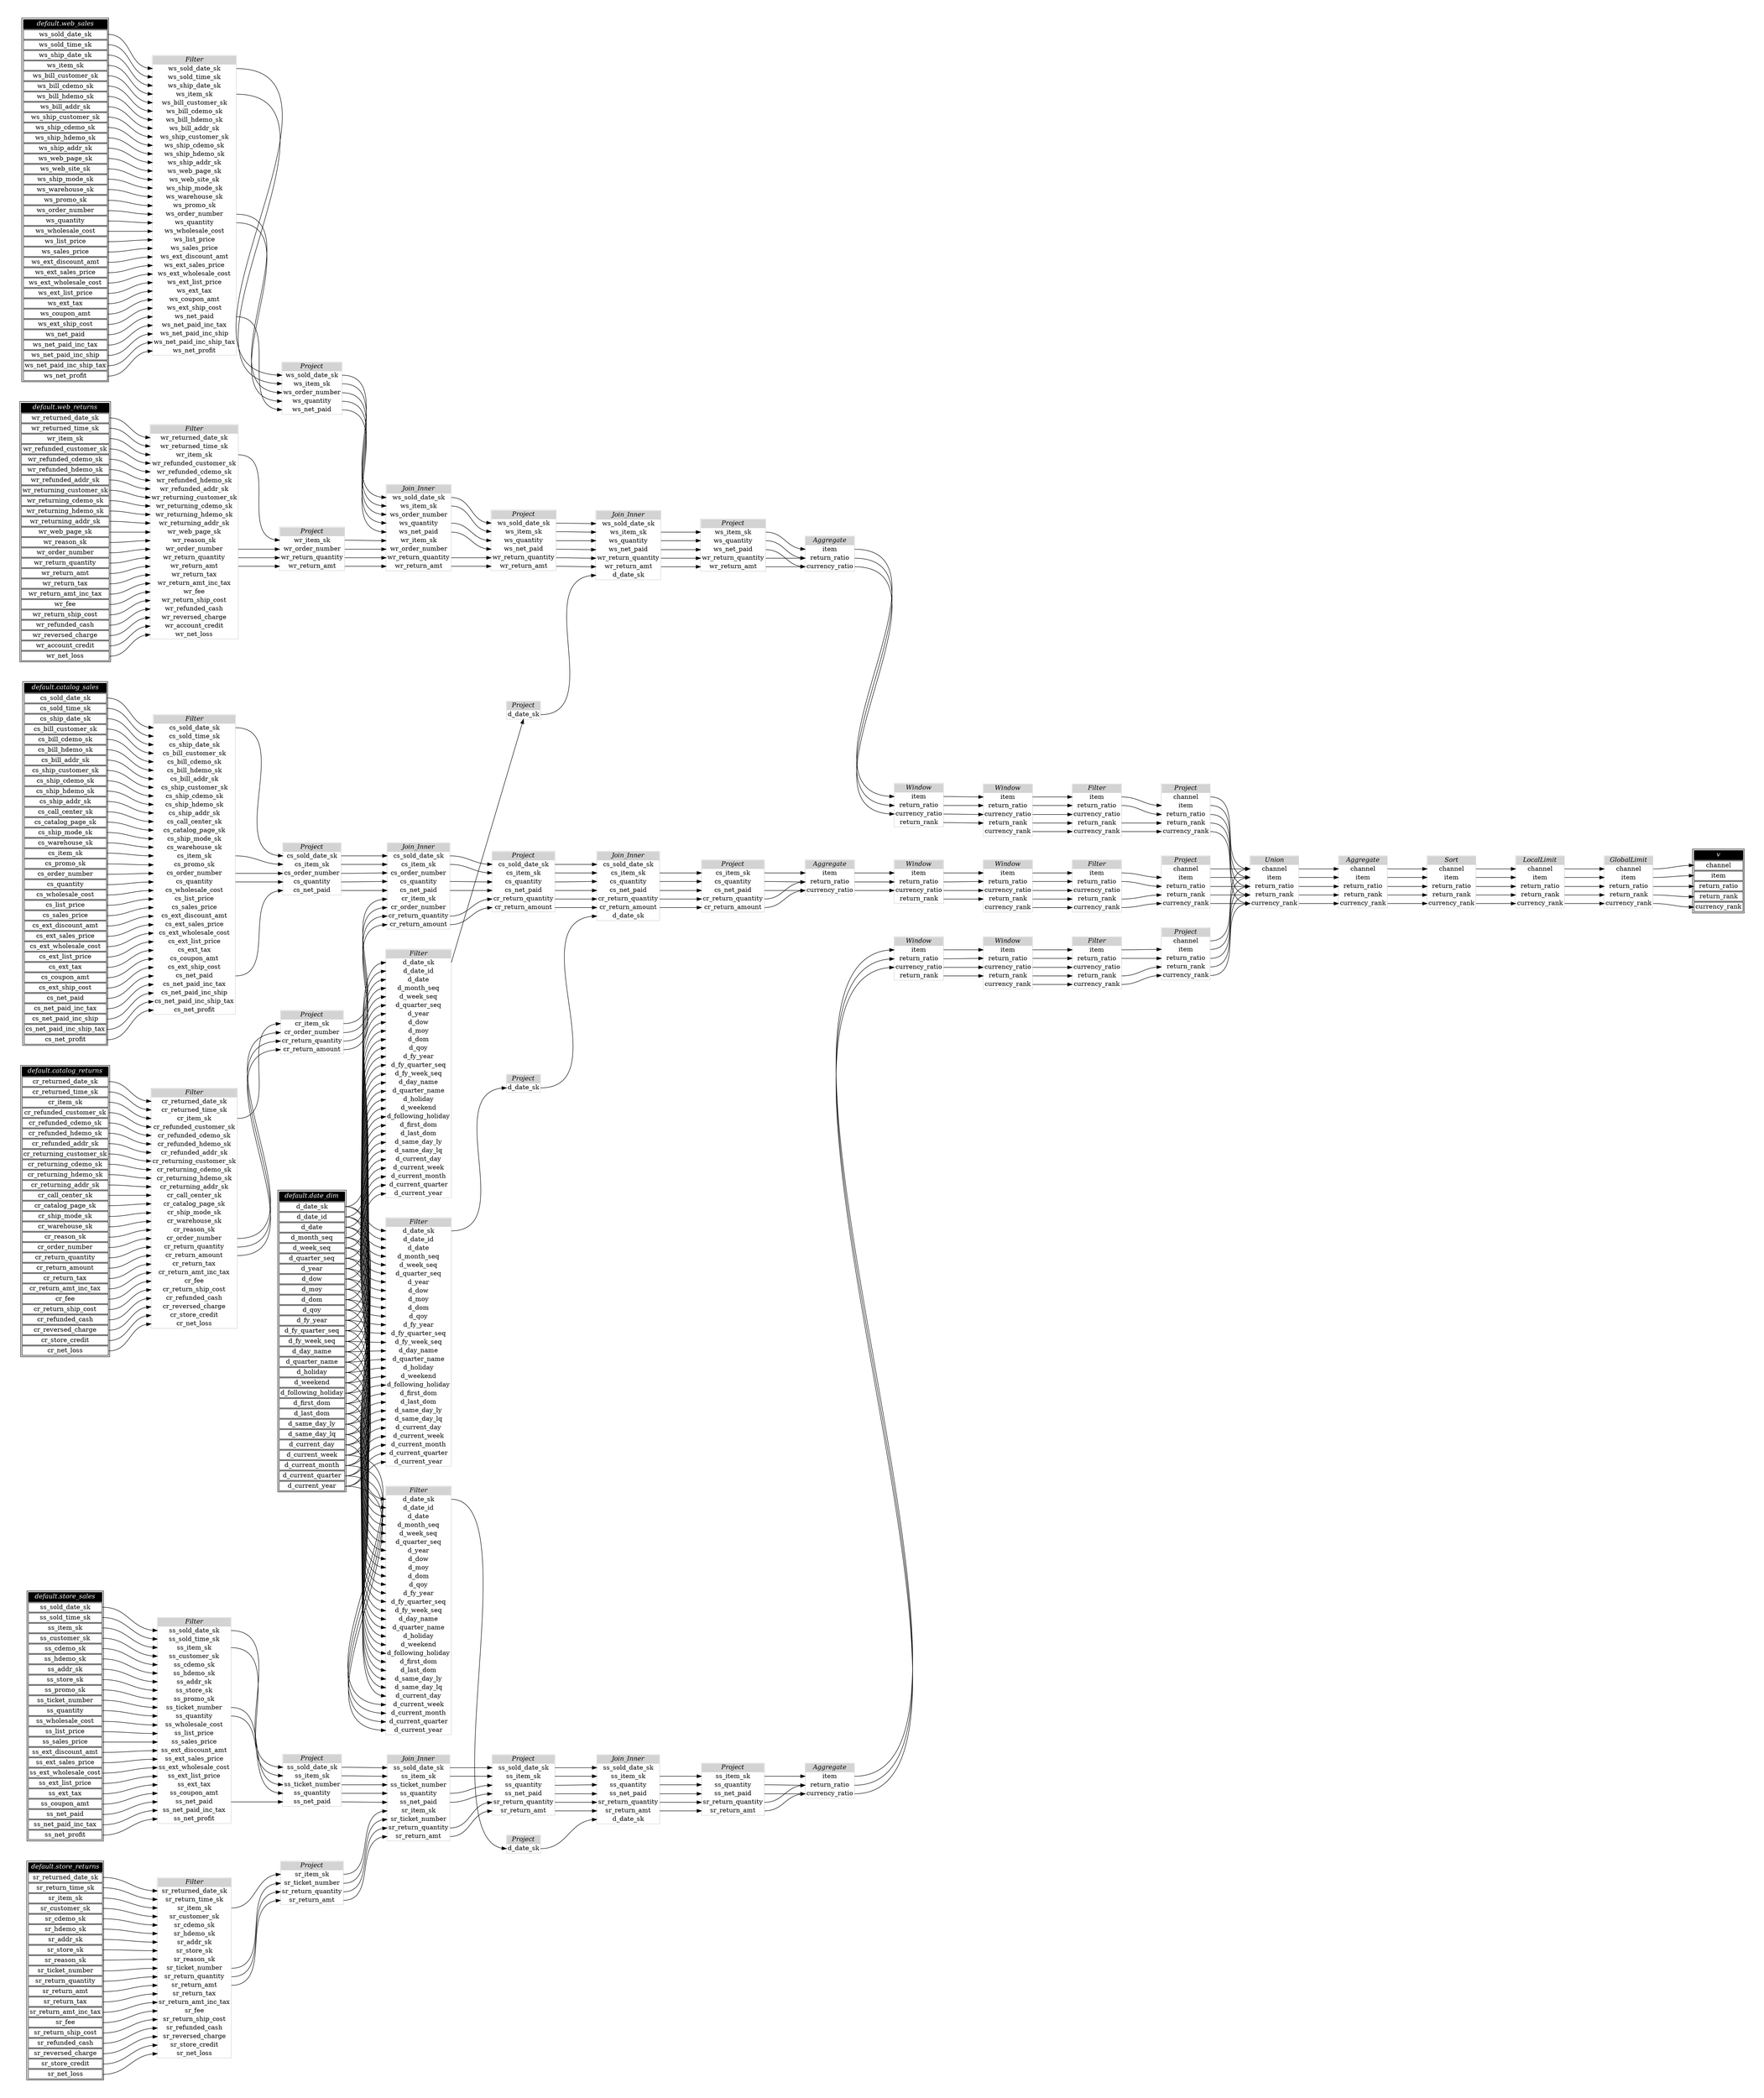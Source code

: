 // Automatically generated by TPCDSFlowTestSuite


digraph {
  graph [pad="0.5" nodesep="0.5" ranksep="1" fontname="Helvetica" rankdir=LR];
  node [shape=plaintext]

  
"Aggregate_209fed2" [label=<
<table color="lightgray" border="1" cellborder="0" cellspacing="0">
  <tr><td bgcolor="lightgray" port="nodeName"><i>Aggregate</i></td></tr>
  <tr><td port="0">item</td></tr>
<tr><td port="1">return_ratio</td></tr>
<tr><td port="2">currency_ratio</td></tr>
</table>>];
     

"Aggregate_53d1e9b" [label=<
<table color="lightgray" border="1" cellborder="0" cellspacing="0">
  <tr><td bgcolor="lightgray" port="nodeName"><i>Aggregate</i></td></tr>
  <tr><td port="0">item</td></tr>
<tr><td port="1">return_ratio</td></tr>
<tr><td port="2">currency_ratio</td></tr>
</table>>];
     

"Aggregate_63edcdb" [label=<
<table color="lightgray" border="1" cellborder="0" cellspacing="0">
  <tr><td bgcolor="lightgray" port="nodeName"><i>Aggregate</i></td></tr>
  <tr><td port="0">item</td></tr>
<tr><td port="1">return_ratio</td></tr>
<tr><td port="2">currency_ratio</td></tr>
</table>>];
     

"Aggregate_e31e635" [label=<
<table color="lightgray" border="1" cellborder="0" cellspacing="0">
  <tr><td bgcolor="lightgray" port="nodeName"><i>Aggregate</i></td></tr>
  <tr><td port="0">channel</td></tr>
<tr><td port="1">item</td></tr>
<tr><td port="2">return_ratio</td></tr>
<tr><td port="3">return_rank</td></tr>
<tr><td port="4">currency_rank</td></tr>
</table>>];
     

"Filter_02a941b" [label=<
<table color="lightgray" border="1" cellborder="0" cellspacing="0">
  <tr><td bgcolor="lightgray" port="nodeName"><i>Filter</i></td></tr>
  <tr><td port="0">sr_returned_date_sk</td></tr>
<tr><td port="1">sr_return_time_sk</td></tr>
<tr><td port="2">sr_item_sk</td></tr>
<tr><td port="3">sr_customer_sk</td></tr>
<tr><td port="4">sr_cdemo_sk</td></tr>
<tr><td port="5">sr_hdemo_sk</td></tr>
<tr><td port="6">sr_addr_sk</td></tr>
<tr><td port="7">sr_store_sk</td></tr>
<tr><td port="8">sr_reason_sk</td></tr>
<tr><td port="9">sr_ticket_number</td></tr>
<tr><td port="10">sr_return_quantity</td></tr>
<tr><td port="11">sr_return_amt</td></tr>
<tr><td port="12">sr_return_tax</td></tr>
<tr><td port="13">sr_return_amt_inc_tax</td></tr>
<tr><td port="14">sr_fee</td></tr>
<tr><td port="15">sr_return_ship_cost</td></tr>
<tr><td port="16">sr_refunded_cash</td></tr>
<tr><td port="17">sr_reversed_charge</td></tr>
<tr><td port="18">sr_store_credit</td></tr>
<tr><td port="19">sr_net_loss</td></tr>
</table>>];
     

"Filter_1e8fd08" [label=<
<table color="lightgray" border="1" cellborder="0" cellspacing="0">
  <tr><td bgcolor="lightgray" port="nodeName"><i>Filter</i></td></tr>
  <tr><td port="0">item</td></tr>
<tr><td port="1">return_ratio</td></tr>
<tr><td port="2">currency_ratio</td></tr>
<tr><td port="3">return_rank</td></tr>
<tr><td port="4">currency_rank</td></tr>
</table>>];
     

"Filter_2a2170c" [label=<
<table color="lightgray" border="1" cellborder="0" cellspacing="0">
  <tr><td bgcolor="lightgray" port="nodeName"><i>Filter</i></td></tr>
  <tr><td port="0">cs_sold_date_sk</td></tr>
<tr><td port="1">cs_sold_time_sk</td></tr>
<tr><td port="2">cs_ship_date_sk</td></tr>
<tr><td port="3">cs_bill_customer_sk</td></tr>
<tr><td port="4">cs_bill_cdemo_sk</td></tr>
<tr><td port="5">cs_bill_hdemo_sk</td></tr>
<tr><td port="6">cs_bill_addr_sk</td></tr>
<tr><td port="7">cs_ship_customer_sk</td></tr>
<tr><td port="8">cs_ship_cdemo_sk</td></tr>
<tr><td port="9">cs_ship_hdemo_sk</td></tr>
<tr><td port="10">cs_ship_addr_sk</td></tr>
<tr><td port="11">cs_call_center_sk</td></tr>
<tr><td port="12">cs_catalog_page_sk</td></tr>
<tr><td port="13">cs_ship_mode_sk</td></tr>
<tr><td port="14">cs_warehouse_sk</td></tr>
<tr><td port="15">cs_item_sk</td></tr>
<tr><td port="16">cs_promo_sk</td></tr>
<tr><td port="17">cs_order_number</td></tr>
<tr><td port="18">cs_quantity</td></tr>
<tr><td port="19">cs_wholesale_cost</td></tr>
<tr><td port="20">cs_list_price</td></tr>
<tr><td port="21">cs_sales_price</td></tr>
<tr><td port="22">cs_ext_discount_amt</td></tr>
<tr><td port="23">cs_ext_sales_price</td></tr>
<tr><td port="24">cs_ext_wholesale_cost</td></tr>
<tr><td port="25">cs_ext_list_price</td></tr>
<tr><td port="26">cs_ext_tax</td></tr>
<tr><td port="27">cs_coupon_amt</td></tr>
<tr><td port="28">cs_ext_ship_cost</td></tr>
<tr><td port="29">cs_net_paid</td></tr>
<tr><td port="30">cs_net_paid_inc_tax</td></tr>
<tr><td port="31">cs_net_paid_inc_ship</td></tr>
<tr><td port="32">cs_net_paid_inc_ship_tax</td></tr>
<tr><td port="33">cs_net_profit</td></tr>
</table>>];
     

"Filter_421a204" [label=<
<table color="lightgray" border="1" cellborder="0" cellspacing="0">
  <tr><td bgcolor="lightgray" port="nodeName"><i>Filter</i></td></tr>
  <tr><td port="0">item</td></tr>
<tr><td port="1">return_ratio</td></tr>
<tr><td port="2">currency_ratio</td></tr>
<tr><td port="3">return_rank</td></tr>
<tr><td port="4">currency_rank</td></tr>
</table>>];
     

"Filter_4c80c0b" [label=<
<table color="lightgray" border="1" cellborder="0" cellspacing="0">
  <tr><td bgcolor="lightgray" port="nodeName"><i>Filter</i></td></tr>
  <tr><td port="0">cr_returned_date_sk</td></tr>
<tr><td port="1">cr_returned_time_sk</td></tr>
<tr><td port="2">cr_item_sk</td></tr>
<tr><td port="3">cr_refunded_customer_sk</td></tr>
<tr><td port="4">cr_refunded_cdemo_sk</td></tr>
<tr><td port="5">cr_refunded_hdemo_sk</td></tr>
<tr><td port="6">cr_refunded_addr_sk</td></tr>
<tr><td port="7">cr_returning_customer_sk</td></tr>
<tr><td port="8">cr_returning_cdemo_sk</td></tr>
<tr><td port="9">cr_returning_hdemo_sk</td></tr>
<tr><td port="10">cr_returning_addr_sk</td></tr>
<tr><td port="11">cr_call_center_sk</td></tr>
<tr><td port="12">cr_catalog_page_sk</td></tr>
<tr><td port="13">cr_ship_mode_sk</td></tr>
<tr><td port="14">cr_warehouse_sk</td></tr>
<tr><td port="15">cr_reason_sk</td></tr>
<tr><td port="16">cr_order_number</td></tr>
<tr><td port="17">cr_return_quantity</td></tr>
<tr><td port="18">cr_return_amount</td></tr>
<tr><td port="19">cr_return_tax</td></tr>
<tr><td port="20">cr_return_amt_inc_tax</td></tr>
<tr><td port="21">cr_fee</td></tr>
<tr><td port="22">cr_return_ship_cost</td></tr>
<tr><td port="23">cr_refunded_cash</td></tr>
<tr><td port="24">cr_reversed_charge</td></tr>
<tr><td port="25">cr_store_credit</td></tr>
<tr><td port="26">cr_net_loss</td></tr>
</table>>];
     

"Filter_5572805" [label=<
<table color="lightgray" border="1" cellborder="0" cellspacing="0">
  <tr><td bgcolor="lightgray" port="nodeName"><i>Filter</i></td></tr>
  <tr><td port="0">d_date_sk</td></tr>
<tr><td port="1">d_date_id</td></tr>
<tr><td port="2">d_date</td></tr>
<tr><td port="3">d_month_seq</td></tr>
<tr><td port="4">d_week_seq</td></tr>
<tr><td port="5">d_quarter_seq</td></tr>
<tr><td port="6">d_year</td></tr>
<tr><td port="7">d_dow</td></tr>
<tr><td port="8">d_moy</td></tr>
<tr><td port="9">d_dom</td></tr>
<tr><td port="10">d_qoy</td></tr>
<tr><td port="11">d_fy_year</td></tr>
<tr><td port="12">d_fy_quarter_seq</td></tr>
<tr><td port="13">d_fy_week_seq</td></tr>
<tr><td port="14">d_day_name</td></tr>
<tr><td port="15">d_quarter_name</td></tr>
<tr><td port="16">d_holiday</td></tr>
<tr><td port="17">d_weekend</td></tr>
<tr><td port="18">d_following_holiday</td></tr>
<tr><td port="19">d_first_dom</td></tr>
<tr><td port="20">d_last_dom</td></tr>
<tr><td port="21">d_same_day_ly</td></tr>
<tr><td port="22">d_same_day_lq</td></tr>
<tr><td port="23">d_current_day</td></tr>
<tr><td port="24">d_current_week</td></tr>
<tr><td port="25">d_current_month</td></tr>
<tr><td port="26">d_current_quarter</td></tr>
<tr><td port="27">d_current_year</td></tr>
</table>>];
     

"Filter_580b20d" [label=<
<table color="lightgray" border="1" cellborder="0" cellspacing="0">
  <tr><td bgcolor="lightgray" port="nodeName"><i>Filter</i></td></tr>
  <tr><td port="0">ss_sold_date_sk</td></tr>
<tr><td port="1">ss_sold_time_sk</td></tr>
<tr><td port="2">ss_item_sk</td></tr>
<tr><td port="3">ss_customer_sk</td></tr>
<tr><td port="4">ss_cdemo_sk</td></tr>
<tr><td port="5">ss_hdemo_sk</td></tr>
<tr><td port="6">ss_addr_sk</td></tr>
<tr><td port="7">ss_store_sk</td></tr>
<tr><td port="8">ss_promo_sk</td></tr>
<tr><td port="9">ss_ticket_number</td></tr>
<tr><td port="10">ss_quantity</td></tr>
<tr><td port="11">ss_wholesale_cost</td></tr>
<tr><td port="12">ss_list_price</td></tr>
<tr><td port="13">ss_sales_price</td></tr>
<tr><td port="14">ss_ext_discount_amt</td></tr>
<tr><td port="15">ss_ext_sales_price</td></tr>
<tr><td port="16">ss_ext_wholesale_cost</td></tr>
<tr><td port="17">ss_ext_list_price</td></tr>
<tr><td port="18">ss_ext_tax</td></tr>
<tr><td port="19">ss_coupon_amt</td></tr>
<tr><td port="20">ss_net_paid</td></tr>
<tr><td port="21">ss_net_paid_inc_tax</td></tr>
<tr><td port="22">ss_net_profit</td></tr>
</table>>];
     

"Filter_742f65c" [label=<
<table color="lightgray" border="1" cellborder="0" cellspacing="0">
  <tr><td bgcolor="lightgray" port="nodeName"><i>Filter</i></td></tr>
  <tr><td port="0">wr_returned_date_sk</td></tr>
<tr><td port="1">wr_returned_time_sk</td></tr>
<tr><td port="2">wr_item_sk</td></tr>
<tr><td port="3">wr_refunded_customer_sk</td></tr>
<tr><td port="4">wr_refunded_cdemo_sk</td></tr>
<tr><td port="5">wr_refunded_hdemo_sk</td></tr>
<tr><td port="6">wr_refunded_addr_sk</td></tr>
<tr><td port="7">wr_returning_customer_sk</td></tr>
<tr><td port="8">wr_returning_cdemo_sk</td></tr>
<tr><td port="9">wr_returning_hdemo_sk</td></tr>
<tr><td port="10">wr_returning_addr_sk</td></tr>
<tr><td port="11">wr_web_page_sk</td></tr>
<tr><td port="12">wr_reason_sk</td></tr>
<tr><td port="13">wr_order_number</td></tr>
<tr><td port="14">wr_return_quantity</td></tr>
<tr><td port="15">wr_return_amt</td></tr>
<tr><td port="16">wr_return_tax</td></tr>
<tr><td port="17">wr_return_amt_inc_tax</td></tr>
<tr><td port="18">wr_fee</td></tr>
<tr><td port="19">wr_return_ship_cost</td></tr>
<tr><td port="20">wr_refunded_cash</td></tr>
<tr><td port="21">wr_reversed_charge</td></tr>
<tr><td port="22">wr_account_credit</td></tr>
<tr><td port="23">wr_net_loss</td></tr>
</table>>];
     

"Filter_861efd7" [label=<
<table color="lightgray" border="1" cellborder="0" cellspacing="0">
  <tr><td bgcolor="lightgray" port="nodeName"><i>Filter</i></td></tr>
  <tr><td port="0">d_date_sk</td></tr>
<tr><td port="1">d_date_id</td></tr>
<tr><td port="2">d_date</td></tr>
<tr><td port="3">d_month_seq</td></tr>
<tr><td port="4">d_week_seq</td></tr>
<tr><td port="5">d_quarter_seq</td></tr>
<tr><td port="6">d_year</td></tr>
<tr><td port="7">d_dow</td></tr>
<tr><td port="8">d_moy</td></tr>
<tr><td port="9">d_dom</td></tr>
<tr><td port="10">d_qoy</td></tr>
<tr><td port="11">d_fy_year</td></tr>
<tr><td port="12">d_fy_quarter_seq</td></tr>
<tr><td port="13">d_fy_week_seq</td></tr>
<tr><td port="14">d_day_name</td></tr>
<tr><td port="15">d_quarter_name</td></tr>
<tr><td port="16">d_holiday</td></tr>
<tr><td port="17">d_weekend</td></tr>
<tr><td port="18">d_following_holiday</td></tr>
<tr><td port="19">d_first_dom</td></tr>
<tr><td port="20">d_last_dom</td></tr>
<tr><td port="21">d_same_day_ly</td></tr>
<tr><td port="22">d_same_day_lq</td></tr>
<tr><td port="23">d_current_day</td></tr>
<tr><td port="24">d_current_week</td></tr>
<tr><td port="25">d_current_month</td></tr>
<tr><td port="26">d_current_quarter</td></tr>
<tr><td port="27">d_current_year</td></tr>
</table>>];
     

"Filter_a6367ad" [label=<
<table color="lightgray" border="1" cellborder="0" cellspacing="0">
  <tr><td bgcolor="lightgray" port="nodeName"><i>Filter</i></td></tr>
  <tr><td port="0">ws_sold_date_sk</td></tr>
<tr><td port="1">ws_sold_time_sk</td></tr>
<tr><td port="2">ws_ship_date_sk</td></tr>
<tr><td port="3">ws_item_sk</td></tr>
<tr><td port="4">ws_bill_customer_sk</td></tr>
<tr><td port="5">ws_bill_cdemo_sk</td></tr>
<tr><td port="6">ws_bill_hdemo_sk</td></tr>
<tr><td port="7">ws_bill_addr_sk</td></tr>
<tr><td port="8">ws_ship_customer_sk</td></tr>
<tr><td port="9">ws_ship_cdemo_sk</td></tr>
<tr><td port="10">ws_ship_hdemo_sk</td></tr>
<tr><td port="11">ws_ship_addr_sk</td></tr>
<tr><td port="12">ws_web_page_sk</td></tr>
<tr><td port="13">ws_web_site_sk</td></tr>
<tr><td port="14">ws_ship_mode_sk</td></tr>
<tr><td port="15">ws_warehouse_sk</td></tr>
<tr><td port="16">ws_promo_sk</td></tr>
<tr><td port="17">ws_order_number</td></tr>
<tr><td port="18">ws_quantity</td></tr>
<tr><td port="19">ws_wholesale_cost</td></tr>
<tr><td port="20">ws_list_price</td></tr>
<tr><td port="21">ws_sales_price</td></tr>
<tr><td port="22">ws_ext_discount_amt</td></tr>
<tr><td port="23">ws_ext_sales_price</td></tr>
<tr><td port="24">ws_ext_wholesale_cost</td></tr>
<tr><td port="25">ws_ext_list_price</td></tr>
<tr><td port="26">ws_ext_tax</td></tr>
<tr><td port="27">ws_coupon_amt</td></tr>
<tr><td port="28">ws_ext_ship_cost</td></tr>
<tr><td port="29">ws_net_paid</td></tr>
<tr><td port="30">ws_net_paid_inc_tax</td></tr>
<tr><td port="31">ws_net_paid_inc_ship</td></tr>
<tr><td port="32">ws_net_paid_inc_ship_tax</td></tr>
<tr><td port="33">ws_net_profit</td></tr>
</table>>];
     

"Filter_e5f200d" [label=<
<table color="lightgray" border="1" cellborder="0" cellspacing="0">
  <tr><td bgcolor="lightgray" port="nodeName"><i>Filter</i></td></tr>
  <tr><td port="0">item</td></tr>
<tr><td port="1">return_ratio</td></tr>
<tr><td port="2">currency_ratio</td></tr>
<tr><td port="3">return_rank</td></tr>
<tr><td port="4">currency_rank</td></tr>
</table>>];
     

"Filter_f5ec21c" [label=<
<table color="lightgray" border="1" cellborder="0" cellspacing="0">
  <tr><td bgcolor="lightgray" port="nodeName"><i>Filter</i></td></tr>
  <tr><td port="0">d_date_sk</td></tr>
<tr><td port="1">d_date_id</td></tr>
<tr><td port="2">d_date</td></tr>
<tr><td port="3">d_month_seq</td></tr>
<tr><td port="4">d_week_seq</td></tr>
<tr><td port="5">d_quarter_seq</td></tr>
<tr><td port="6">d_year</td></tr>
<tr><td port="7">d_dow</td></tr>
<tr><td port="8">d_moy</td></tr>
<tr><td port="9">d_dom</td></tr>
<tr><td port="10">d_qoy</td></tr>
<tr><td port="11">d_fy_year</td></tr>
<tr><td port="12">d_fy_quarter_seq</td></tr>
<tr><td port="13">d_fy_week_seq</td></tr>
<tr><td port="14">d_day_name</td></tr>
<tr><td port="15">d_quarter_name</td></tr>
<tr><td port="16">d_holiday</td></tr>
<tr><td port="17">d_weekend</td></tr>
<tr><td port="18">d_following_holiday</td></tr>
<tr><td port="19">d_first_dom</td></tr>
<tr><td port="20">d_last_dom</td></tr>
<tr><td port="21">d_same_day_ly</td></tr>
<tr><td port="22">d_same_day_lq</td></tr>
<tr><td port="23">d_current_day</td></tr>
<tr><td port="24">d_current_week</td></tr>
<tr><td port="25">d_current_month</td></tr>
<tr><td port="26">d_current_quarter</td></tr>
<tr><td port="27">d_current_year</td></tr>
</table>>];
     

"GlobalLimit_5883683" [label=<
<table color="lightgray" border="1" cellborder="0" cellspacing="0">
  <tr><td bgcolor="lightgray" port="nodeName"><i>GlobalLimit</i></td></tr>
  <tr><td port="0">channel</td></tr>
<tr><td port="1">item</td></tr>
<tr><td port="2">return_ratio</td></tr>
<tr><td port="3">return_rank</td></tr>
<tr><td port="4">currency_rank</td></tr>
</table>>];
     

"Join_Inner_247bde3" [label=<
<table color="lightgray" border="1" cellborder="0" cellspacing="0">
  <tr><td bgcolor="lightgray" port="nodeName"><i>Join_Inner</i></td></tr>
  <tr><td port="0">ss_sold_date_sk</td></tr>
<tr><td port="1">ss_item_sk</td></tr>
<tr><td port="2">ss_ticket_number</td></tr>
<tr><td port="3">ss_quantity</td></tr>
<tr><td port="4">ss_net_paid</td></tr>
<tr><td port="5">sr_item_sk</td></tr>
<tr><td port="6">sr_ticket_number</td></tr>
<tr><td port="7">sr_return_quantity</td></tr>
<tr><td port="8">sr_return_amt</td></tr>
</table>>];
     

"Join_Inner_2f85bf0" [label=<
<table color="lightgray" border="1" cellborder="0" cellspacing="0">
  <tr><td bgcolor="lightgray" port="nodeName"><i>Join_Inner</i></td></tr>
  <tr><td port="0">cs_sold_date_sk</td></tr>
<tr><td port="1">cs_item_sk</td></tr>
<tr><td port="2">cs_quantity</td></tr>
<tr><td port="3">cs_net_paid</td></tr>
<tr><td port="4">cr_return_quantity</td></tr>
<tr><td port="5">cr_return_amount</td></tr>
<tr><td port="6">d_date_sk</td></tr>
</table>>];
     

"Join_Inner_5add642" [label=<
<table color="lightgray" border="1" cellborder="0" cellspacing="0">
  <tr><td bgcolor="lightgray" port="nodeName"><i>Join_Inner</i></td></tr>
  <tr><td port="0">ws_sold_date_sk</td></tr>
<tr><td port="1">ws_item_sk</td></tr>
<tr><td port="2">ws_order_number</td></tr>
<tr><td port="3">ws_quantity</td></tr>
<tr><td port="4">ws_net_paid</td></tr>
<tr><td port="5">wr_item_sk</td></tr>
<tr><td port="6">wr_order_number</td></tr>
<tr><td port="7">wr_return_quantity</td></tr>
<tr><td port="8">wr_return_amt</td></tr>
</table>>];
     

"Join_Inner_639bd3e" [label=<
<table color="lightgray" border="1" cellborder="0" cellspacing="0">
  <tr><td bgcolor="lightgray" port="nodeName"><i>Join_Inner</i></td></tr>
  <tr><td port="0">ss_sold_date_sk</td></tr>
<tr><td port="1">ss_item_sk</td></tr>
<tr><td port="2">ss_quantity</td></tr>
<tr><td port="3">ss_net_paid</td></tr>
<tr><td port="4">sr_return_quantity</td></tr>
<tr><td port="5">sr_return_amt</td></tr>
<tr><td port="6">d_date_sk</td></tr>
</table>>];
     

"Join_Inner_f1635d2" [label=<
<table color="lightgray" border="1" cellborder="0" cellspacing="0">
  <tr><td bgcolor="lightgray" port="nodeName"><i>Join_Inner</i></td></tr>
  <tr><td port="0">cs_sold_date_sk</td></tr>
<tr><td port="1">cs_item_sk</td></tr>
<tr><td port="2">cs_order_number</td></tr>
<tr><td port="3">cs_quantity</td></tr>
<tr><td port="4">cs_net_paid</td></tr>
<tr><td port="5">cr_item_sk</td></tr>
<tr><td port="6">cr_order_number</td></tr>
<tr><td port="7">cr_return_quantity</td></tr>
<tr><td port="8">cr_return_amount</td></tr>
</table>>];
     

"Join_Inner_f1b0f84" [label=<
<table color="lightgray" border="1" cellborder="0" cellspacing="0">
  <tr><td bgcolor="lightgray" port="nodeName"><i>Join_Inner</i></td></tr>
  <tr><td port="0">ws_sold_date_sk</td></tr>
<tr><td port="1">ws_item_sk</td></tr>
<tr><td port="2">ws_quantity</td></tr>
<tr><td port="3">ws_net_paid</td></tr>
<tr><td port="4">wr_return_quantity</td></tr>
<tr><td port="5">wr_return_amt</td></tr>
<tr><td port="6">d_date_sk</td></tr>
</table>>];
     

"LocalLimit_bf44323" [label=<
<table color="lightgray" border="1" cellborder="0" cellspacing="0">
  <tr><td bgcolor="lightgray" port="nodeName"><i>LocalLimit</i></td></tr>
  <tr><td port="0">channel</td></tr>
<tr><td port="1">item</td></tr>
<tr><td port="2">return_ratio</td></tr>
<tr><td port="3">return_rank</td></tr>
<tr><td port="4">currency_rank</td></tr>
</table>>];
     

"Project_1105c3b" [label=<
<table color="lightgray" border="1" cellborder="0" cellspacing="0">
  <tr><td bgcolor="lightgray" port="nodeName"><i>Project</i></td></tr>
  <tr><td port="0">ws_item_sk</td></tr>
<tr><td port="1">ws_quantity</td></tr>
<tr><td port="2">ws_net_paid</td></tr>
<tr><td port="3">wr_return_quantity</td></tr>
<tr><td port="4">wr_return_amt</td></tr>
</table>>];
     

"Project_2ebdf38" [label=<
<table color="lightgray" border="1" cellborder="0" cellspacing="0">
  <tr><td bgcolor="lightgray" port="nodeName"><i>Project</i></td></tr>
  <tr><td port="0">sr_item_sk</td></tr>
<tr><td port="1">sr_ticket_number</td></tr>
<tr><td port="2">sr_return_quantity</td></tr>
<tr><td port="3">sr_return_amt</td></tr>
</table>>];
     

"Project_359de21" [label=<
<table color="lightgray" border="1" cellborder="0" cellspacing="0">
  <tr><td bgcolor="lightgray" port="nodeName"><i>Project</i></td></tr>
  <tr><td port="0">d_date_sk</td></tr>
</table>>];
     

"Project_628882c" [label=<
<table color="lightgray" border="1" cellborder="0" cellspacing="0">
  <tr><td bgcolor="lightgray" port="nodeName"><i>Project</i></td></tr>
  <tr><td port="0">d_date_sk</td></tr>
</table>>];
     

"Project_6bc86b6" [label=<
<table color="lightgray" border="1" cellborder="0" cellspacing="0">
  <tr><td bgcolor="lightgray" port="nodeName"><i>Project</i></td></tr>
  <tr><td port="0">cs_sold_date_sk</td></tr>
<tr><td port="1">cs_item_sk</td></tr>
<tr><td port="2">cs_order_number</td></tr>
<tr><td port="3">cs_quantity</td></tr>
<tr><td port="4">cs_net_paid</td></tr>
</table>>];
     

"Project_6ea2dec" [label=<
<table color="lightgray" border="1" cellborder="0" cellspacing="0">
  <tr><td bgcolor="lightgray" port="nodeName"><i>Project</i></td></tr>
  <tr><td port="0">ss_sold_date_sk</td></tr>
<tr><td port="1">ss_item_sk</td></tr>
<tr><td port="2">ss_quantity</td></tr>
<tr><td port="3">ss_net_paid</td></tr>
<tr><td port="4">sr_return_quantity</td></tr>
<tr><td port="5">sr_return_amt</td></tr>
</table>>];
     

"Project_7137eac" [label=<
<table color="lightgray" border="1" cellborder="0" cellspacing="0">
  <tr><td bgcolor="lightgray" port="nodeName"><i>Project</i></td></tr>
  <tr><td port="0">ss_sold_date_sk</td></tr>
<tr><td port="1">ss_item_sk</td></tr>
<tr><td port="2">ss_ticket_number</td></tr>
<tr><td port="3">ss_quantity</td></tr>
<tr><td port="4">ss_net_paid</td></tr>
</table>>];
     

"Project_86628c7" [label=<
<table color="lightgray" border="1" cellborder="0" cellspacing="0">
  <tr><td bgcolor="lightgray" port="nodeName"><i>Project</i></td></tr>
  <tr><td port="0">d_date_sk</td></tr>
</table>>];
     

"Project_9057d53" [label=<
<table color="lightgray" border="1" cellborder="0" cellspacing="0">
  <tr><td bgcolor="lightgray" port="nodeName"><i>Project</i></td></tr>
  <tr><td port="0">ws_sold_date_sk</td></tr>
<tr><td port="1">ws_item_sk</td></tr>
<tr><td port="2">ws_quantity</td></tr>
<tr><td port="3">ws_net_paid</td></tr>
<tr><td port="4">wr_return_quantity</td></tr>
<tr><td port="5">wr_return_amt</td></tr>
</table>>];
     

"Project_953ca5e" [label=<
<table color="lightgray" border="1" cellborder="0" cellspacing="0">
  <tr><td bgcolor="lightgray" port="nodeName"><i>Project</i></td></tr>
  <tr><td port="0">cs_sold_date_sk</td></tr>
<tr><td port="1">cs_item_sk</td></tr>
<tr><td port="2">cs_quantity</td></tr>
<tr><td port="3">cs_net_paid</td></tr>
<tr><td port="4">cr_return_quantity</td></tr>
<tr><td port="5">cr_return_amount</td></tr>
</table>>];
     

"Project_a169740" [label=<
<table color="lightgray" border="1" cellborder="0" cellspacing="0">
  <tr><td bgcolor="lightgray" port="nodeName"><i>Project</i></td></tr>
  <tr><td port="0">wr_item_sk</td></tr>
<tr><td port="1">wr_order_number</td></tr>
<tr><td port="2">wr_return_quantity</td></tr>
<tr><td port="3">wr_return_amt</td></tr>
</table>>];
     

"Project_a615f69" [label=<
<table color="lightgray" border="1" cellborder="0" cellspacing="0">
  <tr><td bgcolor="lightgray" port="nodeName"><i>Project</i></td></tr>
  <tr><td port="0">channel</td></tr>
<tr><td port="1">item</td></tr>
<tr><td port="2">return_ratio</td></tr>
<tr><td port="3">return_rank</td></tr>
<tr><td port="4">currency_rank</td></tr>
</table>>];
     

"Project_a8feeeb" [label=<
<table color="lightgray" border="1" cellborder="0" cellspacing="0">
  <tr><td bgcolor="lightgray" port="nodeName"><i>Project</i></td></tr>
  <tr><td port="0">cs_item_sk</td></tr>
<tr><td port="1">cs_quantity</td></tr>
<tr><td port="2">cs_net_paid</td></tr>
<tr><td port="3">cr_return_quantity</td></tr>
<tr><td port="4">cr_return_amount</td></tr>
</table>>];
     

"Project_ab8e6f4" [label=<
<table color="lightgray" border="1" cellborder="0" cellspacing="0">
  <tr><td bgcolor="lightgray" port="nodeName"><i>Project</i></td></tr>
  <tr><td port="0">channel</td></tr>
<tr><td port="1">item</td></tr>
<tr><td port="2">return_ratio</td></tr>
<tr><td port="3">return_rank</td></tr>
<tr><td port="4">currency_rank</td></tr>
</table>>];
     

"Project_ac53a17" [label=<
<table color="lightgray" border="1" cellborder="0" cellspacing="0">
  <tr><td bgcolor="lightgray" port="nodeName"><i>Project</i></td></tr>
  <tr><td port="0">ws_sold_date_sk</td></tr>
<tr><td port="1">ws_item_sk</td></tr>
<tr><td port="2">ws_order_number</td></tr>
<tr><td port="3">ws_quantity</td></tr>
<tr><td port="4">ws_net_paid</td></tr>
</table>>];
     

"Project_b999f7d" [label=<
<table color="lightgray" border="1" cellborder="0" cellspacing="0">
  <tr><td bgcolor="lightgray" port="nodeName"><i>Project</i></td></tr>
  <tr><td port="0">cr_item_sk</td></tr>
<tr><td port="1">cr_order_number</td></tr>
<tr><td port="2">cr_return_quantity</td></tr>
<tr><td port="3">cr_return_amount</td></tr>
</table>>];
     

"Project_cbd3a61" [label=<
<table color="lightgray" border="1" cellborder="0" cellspacing="0">
  <tr><td bgcolor="lightgray" port="nodeName"><i>Project</i></td></tr>
  <tr><td port="0">ss_item_sk</td></tr>
<tr><td port="1">ss_quantity</td></tr>
<tr><td port="2">ss_net_paid</td></tr>
<tr><td port="3">sr_return_quantity</td></tr>
<tr><td port="4">sr_return_amt</td></tr>
</table>>];
     

"Project_efffdf4" [label=<
<table color="lightgray" border="1" cellborder="0" cellspacing="0">
  <tr><td bgcolor="lightgray" port="nodeName"><i>Project</i></td></tr>
  <tr><td port="0">channel</td></tr>
<tr><td port="1">item</td></tr>
<tr><td port="2">return_ratio</td></tr>
<tr><td port="3">return_rank</td></tr>
<tr><td port="4">currency_rank</td></tr>
</table>>];
     

"Sort_d9f9529" [label=<
<table color="lightgray" border="1" cellborder="0" cellspacing="0">
  <tr><td bgcolor="lightgray" port="nodeName"><i>Sort</i></td></tr>
  <tr><td port="0">channel</td></tr>
<tr><td port="1">item</td></tr>
<tr><td port="2">return_ratio</td></tr>
<tr><td port="3">return_rank</td></tr>
<tr><td port="4">currency_rank</td></tr>
</table>>];
     

"Union_6ee64a2" [label=<
<table color="lightgray" border="1" cellborder="0" cellspacing="0">
  <tr><td bgcolor="lightgray" port="nodeName"><i>Union</i></td></tr>
  <tr><td port="0">channel</td></tr>
<tr><td port="1">item</td></tr>
<tr><td port="2">return_ratio</td></tr>
<tr><td port="3">return_rank</td></tr>
<tr><td port="4">currency_rank</td></tr>
</table>>];
     

"Window_1c65713" [label=<
<table color="lightgray" border="1" cellborder="0" cellspacing="0">
  <tr><td bgcolor="lightgray" port="nodeName"><i>Window</i></td></tr>
  <tr><td port="0">item</td></tr>
<tr><td port="1">return_ratio</td></tr>
<tr><td port="2">currency_ratio</td></tr>
<tr><td port="3">return_rank</td></tr>
</table>>];
     

"Window_260dacb" [label=<
<table color="lightgray" border="1" cellborder="0" cellspacing="0">
  <tr><td bgcolor="lightgray" port="nodeName"><i>Window</i></td></tr>
  <tr><td port="0">item</td></tr>
<tr><td port="1">return_ratio</td></tr>
<tr><td port="2">currency_ratio</td></tr>
<tr><td port="3">return_rank</td></tr>
<tr><td port="4">currency_rank</td></tr>
</table>>];
     

"Window_6a14dfc" [label=<
<table color="lightgray" border="1" cellborder="0" cellspacing="0">
  <tr><td bgcolor="lightgray" port="nodeName"><i>Window</i></td></tr>
  <tr><td port="0">item</td></tr>
<tr><td port="1">return_ratio</td></tr>
<tr><td port="2">currency_ratio</td></tr>
<tr><td port="3">return_rank</td></tr>
<tr><td port="4">currency_rank</td></tr>
</table>>];
     

"Window_c6d00fc" [label=<
<table color="lightgray" border="1" cellborder="0" cellspacing="0">
  <tr><td bgcolor="lightgray" port="nodeName"><i>Window</i></td></tr>
  <tr><td port="0">item</td></tr>
<tr><td port="1">return_ratio</td></tr>
<tr><td port="2">currency_ratio</td></tr>
<tr><td port="3">return_rank</td></tr>
<tr><td port="4">currency_rank</td></tr>
</table>>];
     

"Window_cc83465" [label=<
<table color="lightgray" border="1" cellborder="0" cellspacing="0">
  <tr><td bgcolor="lightgray" port="nodeName"><i>Window</i></td></tr>
  <tr><td port="0">item</td></tr>
<tr><td port="1">return_ratio</td></tr>
<tr><td port="2">currency_ratio</td></tr>
<tr><td port="3">return_rank</td></tr>
</table>>];
     

"Window_ed86f83" [label=<
<table color="lightgray" border="1" cellborder="0" cellspacing="0">
  <tr><td bgcolor="lightgray" port="nodeName"><i>Window</i></td></tr>
  <tr><td port="0">item</td></tr>
<tr><td port="1">return_ratio</td></tr>
<tr><td port="2">currency_ratio</td></tr>
<tr><td port="3">return_rank</td></tr>
</table>>];
     

"default.catalog_returns" [color="black" label=<
<table>
  <tr><td bgcolor="black" port="nodeName"><i><font color="white">default.catalog_returns</font></i></td></tr>
  <tr><td port="0">cr_returned_date_sk</td></tr>
<tr><td port="1">cr_returned_time_sk</td></tr>
<tr><td port="2">cr_item_sk</td></tr>
<tr><td port="3">cr_refunded_customer_sk</td></tr>
<tr><td port="4">cr_refunded_cdemo_sk</td></tr>
<tr><td port="5">cr_refunded_hdemo_sk</td></tr>
<tr><td port="6">cr_refunded_addr_sk</td></tr>
<tr><td port="7">cr_returning_customer_sk</td></tr>
<tr><td port="8">cr_returning_cdemo_sk</td></tr>
<tr><td port="9">cr_returning_hdemo_sk</td></tr>
<tr><td port="10">cr_returning_addr_sk</td></tr>
<tr><td port="11">cr_call_center_sk</td></tr>
<tr><td port="12">cr_catalog_page_sk</td></tr>
<tr><td port="13">cr_ship_mode_sk</td></tr>
<tr><td port="14">cr_warehouse_sk</td></tr>
<tr><td port="15">cr_reason_sk</td></tr>
<tr><td port="16">cr_order_number</td></tr>
<tr><td port="17">cr_return_quantity</td></tr>
<tr><td port="18">cr_return_amount</td></tr>
<tr><td port="19">cr_return_tax</td></tr>
<tr><td port="20">cr_return_amt_inc_tax</td></tr>
<tr><td port="21">cr_fee</td></tr>
<tr><td port="22">cr_return_ship_cost</td></tr>
<tr><td port="23">cr_refunded_cash</td></tr>
<tr><td port="24">cr_reversed_charge</td></tr>
<tr><td port="25">cr_store_credit</td></tr>
<tr><td port="26">cr_net_loss</td></tr>
</table>>];
     

"default.catalog_sales" [color="black" label=<
<table>
  <tr><td bgcolor="black" port="nodeName"><i><font color="white">default.catalog_sales</font></i></td></tr>
  <tr><td port="0">cs_sold_date_sk</td></tr>
<tr><td port="1">cs_sold_time_sk</td></tr>
<tr><td port="2">cs_ship_date_sk</td></tr>
<tr><td port="3">cs_bill_customer_sk</td></tr>
<tr><td port="4">cs_bill_cdemo_sk</td></tr>
<tr><td port="5">cs_bill_hdemo_sk</td></tr>
<tr><td port="6">cs_bill_addr_sk</td></tr>
<tr><td port="7">cs_ship_customer_sk</td></tr>
<tr><td port="8">cs_ship_cdemo_sk</td></tr>
<tr><td port="9">cs_ship_hdemo_sk</td></tr>
<tr><td port="10">cs_ship_addr_sk</td></tr>
<tr><td port="11">cs_call_center_sk</td></tr>
<tr><td port="12">cs_catalog_page_sk</td></tr>
<tr><td port="13">cs_ship_mode_sk</td></tr>
<tr><td port="14">cs_warehouse_sk</td></tr>
<tr><td port="15">cs_item_sk</td></tr>
<tr><td port="16">cs_promo_sk</td></tr>
<tr><td port="17">cs_order_number</td></tr>
<tr><td port="18">cs_quantity</td></tr>
<tr><td port="19">cs_wholesale_cost</td></tr>
<tr><td port="20">cs_list_price</td></tr>
<tr><td port="21">cs_sales_price</td></tr>
<tr><td port="22">cs_ext_discount_amt</td></tr>
<tr><td port="23">cs_ext_sales_price</td></tr>
<tr><td port="24">cs_ext_wholesale_cost</td></tr>
<tr><td port="25">cs_ext_list_price</td></tr>
<tr><td port="26">cs_ext_tax</td></tr>
<tr><td port="27">cs_coupon_amt</td></tr>
<tr><td port="28">cs_ext_ship_cost</td></tr>
<tr><td port="29">cs_net_paid</td></tr>
<tr><td port="30">cs_net_paid_inc_tax</td></tr>
<tr><td port="31">cs_net_paid_inc_ship</td></tr>
<tr><td port="32">cs_net_paid_inc_ship_tax</td></tr>
<tr><td port="33">cs_net_profit</td></tr>
</table>>];
     

"default.date_dim" [color="black" label=<
<table>
  <tr><td bgcolor="black" port="nodeName"><i><font color="white">default.date_dim</font></i></td></tr>
  <tr><td port="0">d_date_sk</td></tr>
<tr><td port="1">d_date_id</td></tr>
<tr><td port="2">d_date</td></tr>
<tr><td port="3">d_month_seq</td></tr>
<tr><td port="4">d_week_seq</td></tr>
<tr><td port="5">d_quarter_seq</td></tr>
<tr><td port="6">d_year</td></tr>
<tr><td port="7">d_dow</td></tr>
<tr><td port="8">d_moy</td></tr>
<tr><td port="9">d_dom</td></tr>
<tr><td port="10">d_qoy</td></tr>
<tr><td port="11">d_fy_year</td></tr>
<tr><td port="12">d_fy_quarter_seq</td></tr>
<tr><td port="13">d_fy_week_seq</td></tr>
<tr><td port="14">d_day_name</td></tr>
<tr><td port="15">d_quarter_name</td></tr>
<tr><td port="16">d_holiday</td></tr>
<tr><td port="17">d_weekend</td></tr>
<tr><td port="18">d_following_holiday</td></tr>
<tr><td port="19">d_first_dom</td></tr>
<tr><td port="20">d_last_dom</td></tr>
<tr><td port="21">d_same_day_ly</td></tr>
<tr><td port="22">d_same_day_lq</td></tr>
<tr><td port="23">d_current_day</td></tr>
<tr><td port="24">d_current_week</td></tr>
<tr><td port="25">d_current_month</td></tr>
<tr><td port="26">d_current_quarter</td></tr>
<tr><td port="27">d_current_year</td></tr>
</table>>];
     

"default.store_returns" [color="black" label=<
<table>
  <tr><td bgcolor="black" port="nodeName"><i><font color="white">default.store_returns</font></i></td></tr>
  <tr><td port="0">sr_returned_date_sk</td></tr>
<tr><td port="1">sr_return_time_sk</td></tr>
<tr><td port="2">sr_item_sk</td></tr>
<tr><td port="3">sr_customer_sk</td></tr>
<tr><td port="4">sr_cdemo_sk</td></tr>
<tr><td port="5">sr_hdemo_sk</td></tr>
<tr><td port="6">sr_addr_sk</td></tr>
<tr><td port="7">sr_store_sk</td></tr>
<tr><td port="8">sr_reason_sk</td></tr>
<tr><td port="9">sr_ticket_number</td></tr>
<tr><td port="10">sr_return_quantity</td></tr>
<tr><td port="11">sr_return_amt</td></tr>
<tr><td port="12">sr_return_tax</td></tr>
<tr><td port="13">sr_return_amt_inc_tax</td></tr>
<tr><td port="14">sr_fee</td></tr>
<tr><td port="15">sr_return_ship_cost</td></tr>
<tr><td port="16">sr_refunded_cash</td></tr>
<tr><td port="17">sr_reversed_charge</td></tr>
<tr><td port="18">sr_store_credit</td></tr>
<tr><td port="19">sr_net_loss</td></tr>
</table>>];
     

"default.store_sales" [color="black" label=<
<table>
  <tr><td bgcolor="black" port="nodeName"><i><font color="white">default.store_sales</font></i></td></tr>
  <tr><td port="0">ss_sold_date_sk</td></tr>
<tr><td port="1">ss_sold_time_sk</td></tr>
<tr><td port="2">ss_item_sk</td></tr>
<tr><td port="3">ss_customer_sk</td></tr>
<tr><td port="4">ss_cdemo_sk</td></tr>
<tr><td port="5">ss_hdemo_sk</td></tr>
<tr><td port="6">ss_addr_sk</td></tr>
<tr><td port="7">ss_store_sk</td></tr>
<tr><td port="8">ss_promo_sk</td></tr>
<tr><td port="9">ss_ticket_number</td></tr>
<tr><td port="10">ss_quantity</td></tr>
<tr><td port="11">ss_wholesale_cost</td></tr>
<tr><td port="12">ss_list_price</td></tr>
<tr><td port="13">ss_sales_price</td></tr>
<tr><td port="14">ss_ext_discount_amt</td></tr>
<tr><td port="15">ss_ext_sales_price</td></tr>
<tr><td port="16">ss_ext_wholesale_cost</td></tr>
<tr><td port="17">ss_ext_list_price</td></tr>
<tr><td port="18">ss_ext_tax</td></tr>
<tr><td port="19">ss_coupon_amt</td></tr>
<tr><td port="20">ss_net_paid</td></tr>
<tr><td port="21">ss_net_paid_inc_tax</td></tr>
<tr><td port="22">ss_net_profit</td></tr>
</table>>];
     

"default.web_returns" [color="black" label=<
<table>
  <tr><td bgcolor="black" port="nodeName"><i><font color="white">default.web_returns</font></i></td></tr>
  <tr><td port="0">wr_returned_date_sk</td></tr>
<tr><td port="1">wr_returned_time_sk</td></tr>
<tr><td port="2">wr_item_sk</td></tr>
<tr><td port="3">wr_refunded_customer_sk</td></tr>
<tr><td port="4">wr_refunded_cdemo_sk</td></tr>
<tr><td port="5">wr_refunded_hdemo_sk</td></tr>
<tr><td port="6">wr_refunded_addr_sk</td></tr>
<tr><td port="7">wr_returning_customer_sk</td></tr>
<tr><td port="8">wr_returning_cdemo_sk</td></tr>
<tr><td port="9">wr_returning_hdemo_sk</td></tr>
<tr><td port="10">wr_returning_addr_sk</td></tr>
<tr><td port="11">wr_web_page_sk</td></tr>
<tr><td port="12">wr_reason_sk</td></tr>
<tr><td port="13">wr_order_number</td></tr>
<tr><td port="14">wr_return_quantity</td></tr>
<tr><td port="15">wr_return_amt</td></tr>
<tr><td port="16">wr_return_tax</td></tr>
<tr><td port="17">wr_return_amt_inc_tax</td></tr>
<tr><td port="18">wr_fee</td></tr>
<tr><td port="19">wr_return_ship_cost</td></tr>
<tr><td port="20">wr_refunded_cash</td></tr>
<tr><td port="21">wr_reversed_charge</td></tr>
<tr><td port="22">wr_account_credit</td></tr>
<tr><td port="23">wr_net_loss</td></tr>
</table>>];
     

"default.web_sales" [color="black" label=<
<table>
  <tr><td bgcolor="black" port="nodeName"><i><font color="white">default.web_sales</font></i></td></tr>
  <tr><td port="0">ws_sold_date_sk</td></tr>
<tr><td port="1">ws_sold_time_sk</td></tr>
<tr><td port="2">ws_ship_date_sk</td></tr>
<tr><td port="3">ws_item_sk</td></tr>
<tr><td port="4">ws_bill_customer_sk</td></tr>
<tr><td port="5">ws_bill_cdemo_sk</td></tr>
<tr><td port="6">ws_bill_hdemo_sk</td></tr>
<tr><td port="7">ws_bill_addr_sk</td></tr>
<tr><td port="8">ws_ship_customer_sk</td></tr>
<tr><td port="9">ws_ship_cdemo_sk</td></tr>
<tr><td port="10">ws_ship_hdemo_sk</td></tr>
<tr><td port="11">ws_ship_addr_sk</td></tr>
<tr><td port="12">ws_web_page_sk</td></tr>
<tr><td port="13">ws_web_site_sk</td></tr>
<tr><td port="14">ws_ship_mode_sk</td></tr>
<tr><td port="15">ws_warehouse_sk</td></tr>
<tr><td port="16">ws_promo_sk</td></tr>
<tr><td port="17">ws_order_number</td></tr>
<tr><td port="18">ws_quantity</td></tr>
<tr><td port="19">ws_wholesale_cost</td></tr>
<tr><td port="20">ws_list_price</td></tr>
<tr><td port="21">ws_sales_price</td></tr>
<tr><td port="22">ws_ext_discount_amt</td></tr>
<tr><td port="23">ws_ext_sales_price</td></tr>
<tr><td port="24">ws_ext_wholesale_cost</td></tr>
<tr><td port="25">ws_ext_list_price</td></tr>
<tr><td port="26">ws_ext_tax</td></tr>
<tr><td port="27">ws_coupon_amt</td></tr>
<tr><td port="28">ws_ext_ship_cost</td></tr>
<tr><td port="29">ws_net_paid</td></tr>
<tr><td port="30">ws_net_paid_inc_tax</td></tr>
<tr><td port="31">ws_net_paid_inc_ship</td></tr>
<tr><td port="32">ws_net_paid_inc_ship_tax</td></tr>
<tr><td port="33">ws_net_profit</td></tr>
</table>>];
     

"v" [color="black" label=<
<table>
  <tr><td bgcolor="black" port="nodeName"><i><font color="white">v</font></i></td></tr>
  <tr><td port="0">channel</td></tr>
<tr><td port="1">item</td></tr>
<tr><td port="2">return_ratio</td></tr>
<tr><td port="3">return_rank</td></tr>
<tr><td port="4">currency_rank</td></tr>
</table>>];
     
  "Aggregate_209fed2":0 -> "Window_ed86f83":0;
"Aggregate_209fed2":1 -> "Window_ed86f83":1;
"Aggregate_209fed2":2 -> "Window_ed86f83":2;
"Aggregate_53d1e9b":0 -> "Window_1c65713":0;
"Aggregate_53d1e9b":1 -> "Window_1c65713":1;
"Aggregate_53d1e9b":2 -> "Window_1c65713":2;
"Aggregate_63edcdb":0 -> "Window_cc83465":0;
"Aggregate_63edcdb":1 -> "Window_cc83465":1;
"Aggregate_63edcdb":2 -> "Window_cc83465":2;
"Aggregate_e31e635":0 -> "Sort_d9f9529":0;
"Aggregate_e31e635":1 -> "Sort_d9f9529":1;
"Aggregate_e31e635":2 -> "Sort_d9f9529":2;
"Aggregate_e31e635":3 -> "Sort_d9f9529":3;
"Aggregate_e31e635":4 -> "Sort_d9f9529":4;
"Filter_02a941b":10 -> "Project_2ebdf38":2;
"Filter_02a941b":11 -> "Project_2ebdf38":3;
"Filter_02a941b":2 -> "Project_2ebdf38":0;
"Filter_02a941b":9 -> "Project_2ebdf38":1;
"Filter_1e8fd08":0 -> "Project_efffdf4":1;
"Filter_1e8fd08":1 -> "Project_efffdf4":2;
"Filter_1e8fd08":3 -> "Project_efffdf4":3;
"Filter_1e8fd08":4 -> "Project_efffdf4":4;
"Filter_2a2170c":0 -> "Project_6bc86b6":0;
"Filter_2a2170c":15 -> "Project_6bc86b6":1;
"Filter_2a2170c":17 -> "Project_6bc86b6":2;
"Filter_2a2170c":18 -> "Project_6bc86b6":3;
"Filter_2a2170c":29 -> "Project_6bc86b6":4;
"Filter_421a204":0 -> "Project_ab8e6f4":1;
"Filter_421a204":1 -> "Project_ab8e6f4":2;
"Filter_421a204":3 -> "Project_ab8e6f4":3;
"Filter_421a204":4 -> "Project_ab8e6f4":4;
"Filter_4c80c0b":16 -> "Project_b999f7d":1;
"Filter_4c80c0b":17 -> "Project_b999f7d":2;
"Filter_4c80c0b":18 -> "Project_b999f7d":3;
"Filter_4c80c0b":2 -> "Project_b999f7d":0;
"Filter_5572805":0 -> "Project_86628c7":0;
"Filter_580b20d":0 -> "Project_7137eac":0;
"Filter_580b20d":10 -> "Project_7137eac":3;
"Filter_580b20d":2 -> "Project_7137eac":1;
"Filter_580b20d":20 -> "Project_7137eac":4;
"Filter_580b20d":9 -> "Project_7137eac":2;
"Filter_742f65c":13 -> "Project_a169740":1;
"Filter_742f65c":14 -> "Project_a169740":2;
"Filter_742f65c":15 -> "Project_a169740":3;
"Filter_742f65c":2 -> "Project_a169740":0;
"Filter_861efd7":0 -> "Project_628882c":0;
"Filter_a6367ad":0 -> "Project_ac53a17":0;
"Filter_a6367ad":17 -> "Project_ac53a17":2;
"Filter_a6367ad":18 -> "Project_ac53a17":3;
"Filter_a6367ad":29 -> "Project_ac53a17":4;
"Filter_a6367ad":3 -> "Project_ac53a17":1;
"Filter_e5f200d":0 -> "Project_a615f69":1;
"Filter_e5f200d":1 -> "Project_a615f69":2;
"Filter_e5f200d":3 -> "Project_a615f69":3;
"Filter_e5f200d":4 -> "Project_a615f69":4;
"Filter_f5ec21c":0 -> "Project_359de21":0;
"GlobalLimit_5883683":0 -> "v":0;
"GlobalLimit_5883683":1 -> "v":1;
"GlobalLimit_5883683":2 -> "v":2;
"GlobalLimit_5883683":3 -> "v":3;
"GlobalLimit_5883683":4 -> "v":4;
"Join_Inner_247bde3":0 -> "Project_6ea2dec":0;
"Join_Inner_247bde3":1 -> "Project_6ea2dec":1;
"Join_Inner_247bde3":3 -> "Project_6ea2dec":2;
"Join_Inner_247bde3":4 -> "Project_6ea2dec":3;
"Join_Inner_247bde3":7 -> "Project_6ea2dec":4;
"Join_Inner_247bde3":8 -> "Project_6ea2dec":5;
"Join_Inner_2f85bf0":1 -> "Project_a8feeeb":0;
"Join_Inner_2f85bf0":2 -> "Project_a8feeeb":1;
"Join_Inner_2f85bf0":3 -> "Project_a8feeeb":2;
"Join_Inner_2f85bf0":4 -> "Project_a8feeeb":3;
"Join_Inner_2f85bf0":5 -> "Project_a8feeeb":4;
"Join_Inner_5add642":0 -> "Project_9057d53":0;
"Join_Inner_5add642":1 -> "Project_9057d53":1;
"Join_Inner_5add642":3 -> "Project_9057d53":2;
"Join_Inner_5add642":4 -> "Project_9057d53":3;
"Join_Inner_5add642":7 -> "Project_9057d53":4;
"Join_Inner_5add642":8 -> "Project_9057d53":5;
"Join_Inner_639bd3e":1 -> "Project_cbd3a61":0;
"Join_Inner_639bd3e":2 -> "Project_cbd3a61":1;
"Join_Inner_639bd3e":3 -> "Project_cbd3a61":2;
"Join_Inner_639bd3e":4 -> "Project_cbd3a61":3;
"Join_Inner_639bd3e":5 -> "Project_cbd3a61":4;
"Join_Inner_f1635d2":0 -> "Project_953ca5e":0;
"Join_Inner_f1635d2":1 -> "Project_953ca5e":1;
"Join_Inner_f1635d2":3 -> "Project_953ca5e":2;
"Join_Inner_f1635d2":4 -> "Project_953ca5e":3;
"Join_Inner_f1635d2":7 -> "Project_953ca5e":4;
"Join_Inner_f1635d2":8 -> "Project_953ca5e":5;
"Join_Inner_f1b0f84":1 -> "Project_1105c3b":0;
"Join_Inner_f1b0f84":2 -> "Project_1105c3b":1;
"Join_Inner_f1b0f84":3 -> "Project_1105c3b":2;
"Join_Inner_f1b0f84":4 -> "Project_1105c3b":3;
"Join_Inner_f1b0f84":5 -> "Project_1105c3b":4;
"LocalLimit_bf44323":0 -> "GlobalLimit_5883683":0;
"LocalLimit_bf44323":1 -> "GlobalLimit_5883683":1;
"LocalLimit_bf44323":2 -> "GlobalLimit_5883683":2;
"LocalLimit_bf44323":3 -> "GlobalLimit_5883683":3;
"LocalLimit_bf44323":4 -> "GlobalLimit_5883683":4;
"Project_1105c3b":0 -> "Aggregate_63edcdb":0;
"Project_1105c3b":1 -> "Aggregate_63edcdb":1;
"Project_1105c3b":2 -> "Aggregate_63edcdb":2;
"Project_1105c3b":3 -> "Aggregate_63edcdb":1;
"Project_1105c3b":4 -> "Aggregate_63edcdb":2;
"Project_2ebdf38":0 -> "Join_Inner_247bde3":5;
"Project_2ebdf38":1 -> "Join_Inner_247bde3":6;
"Project_2ebdf38":2 -> "Join_Inner_247bde3":7;
"Project_2ebdf38":3 -> "Join_Inner_247bde3":8;
"Project_359de21":0 -> "Join_Inner_2f85bf0":6;
"Project_628882c":0 -> "Join_Inner_639bd3e":6;
"Project_6bc86b6":0 -> "Join_Inner_f1635d2":0;
"Project_6bc86b6":1 -> "Join_Inner_f1635d2":1;
"Project_6bc86b6":2 -> "Join_Inner_f1635d2":2;
"Project_6bc86b6":3 -> "Join_Inner_f1635d2":3;
"Project_6bc86b6":4 -> "Join_Inner_f1635d2":4;
"Project_6ea2dec":0 -> "Join_Inner_639bd3e":0;
"Project_6ea2dec":1 -> "Join_Inner_639bd3e":1;
"Project_6ea2dec":2 -> "Join_Inner_639bd3e":2;
"Project_6ea2dec":3 -> "Join_Inner_639bd3e":3;
"Project_6ea2dec":4 -> "Join_Inner_639bd3e":4;
"Project_6ea2dec":5 -> "Join_Inner_639bd3e":5;
"Project_7137eac":0 -> "Join_Inner_247bde3":0;
"Project_7137eac":1 -> "Join_Inner_247bde3":1;
"Project_7137eac":2 -> "Join_Inner_247bde3":2;
"Project_7137eac":3 -> "Join_Inner_247bde3":3;
"Project_7137eac":4 -> "Join_Inner_247bde3":4;
"Project_86628c7":0 -> "Join_Inner_f1b0f84":6;
"Project_9057d53":0 -> "Join_Inner_f1b0f84":0;
"Project_9057d53":1 -> "Join_Inner_f1b0f84":1;
"Project_9057d53":2 -> "Join_Inner_f1b0f84":2;
"Project_9057d53":3 -> "Join_Inner_f1b0f84":3;
"Project_9057d53":4 -> "Join_Inner_f1b0f84":4;
"Project_9057d53":5 -> "Join_Inner_f1b0f84":5;
"Project_953ca5e":0 -> "Join_Inner_2f85bf0":0;
"Project_953ca5e":1 -> "Join_Inner_2f85bf0":1;
"Project_953ca5e":2 -> "Join_Inner_2f85bf0":2;
"Project_953ca5e":3 -> "Join_Inner_2f85bf0":3;
"Project_953ca5e":4 -> "Join_Inner_2f85bf0":4;
"Project_953ca5e":5 -> "Join_Inner_2f85bf0":5;
"Project_a169740":0 -> "Join_Inner_5add642":5;
"Project_a169740":1 -> "Join_Inner_5add642":6;
"Project_a169740":2 -> "Join_Inner_5add642":7;
"Project_a169740":3 -> "Join_Inner_5add642":8;
"Project_a615f69":0 -> "Union_6ee64a2":0;
"Project_a615f69":1 -> "Union_6ee64a2":1;
"Project_a615f69":2 -> "Union_6ee64a2":2;
"Project_a615f69":3 -> "Union_6ee64a2":3;
"Project_a615f69":4 -> "Union_6ee64a2":4;
"Project_a8feeeb":0 -> "Aggregate_53d1e9b":0;
"Project_a8feeeb":1 -> "Aggregate_53d1e9b":1;
"Project_a8feeeb":2 -> "Aggregate_53d1e9b":2;
"Project_a8feeeb":3 -> "Aggregate_53d1e9b":1;
"Project_a8feeeb":4 -> "Aggregate_53d1e9b":2;
"Project_ab8e6f4":0 -> "Union_6ee64a2":0;
"Project_ab8e6f4":1 -> "Union_6ee64a2":1;
"Project_ab8e6f4":2 -> "Union_6ee64a2":2;
"Project_ab8e6f4":3 -> "Union_6ee64a2":3;
"Project_ab8e6f4":4 -> "Union_6ee64a2":4;
"Project_ac53a17":0 -> "Join_Inner_5add642":0;
"Project_ac53a17":1 -> "Join_Inner_5add642":1;
"Project_ac53a17":2 -> "Join_Inner_5add642":2;
"Project_ac53a17":3 -> "Join_Inner_5add642":3;
"Project_ac53a17":4 -> "Join_Inner_5add642":4;
"Project_b999f7d":0 -> "Join_Inner_f1635d2":5;
"Project_b999f7d":1 -> "Join_Inner_f1635d2":6;
"Project_b999f7d":2 -> "Join_Inner_f1635d2":7;
"Project_b999f7d":3 -> "Join_Inner_f1635d2":8;
"Project_cbd3a61":0 -> "Aggregate_209fed2":0;
"Project_cbd3a61":1 -> "Aggregate_209fed2":1;
"Project_cbd3a61":2 -> "Aggregate_209fed2":2;
"Project_cbd3a61":3 -> "Aggregate_209fed2":1;
"Project_cbd3a61":4 -> "Aggregate_209fed2":2;
"Project_efffdf4":0 -> "Union_6ee64a2":0;
"Project_efffdf4":1 -> "Union_6ee64a2":1;
"Project_efffdf4":2 -> "Union_6ee64a2":2;
"Project_efffdf4":3 -> "Union_6ee64a2":3;
"Project_efffdf4":4 -> "Union_6ee64a2":4;
"Sort_d9f9529":0 -> "LocalLimit_bf44323":0;
"Sort_d9f9529":1 -> "LocalLimit_bf44323":1;
"Sort_d9f9529":2 -> "LocalLimit_bf44323":2;
"Sort_d9f9529":3 -> "LocalLimit_bf44323":3;
"Sort_d9f9529":4 -> "LocalLimit_bf44323":4;
"Union_6ee64a2":0 -> "Aggregate_e31e635":0;
"Union_6ee64a2":1 -> "Aggregate_e31e635":1;
"Union_6ee64a2":2 -> "Aggregate_e31e635":2;
"Union_6ee64a2":3 -> "Aggregate_e31e635":3;
"Union_6ee64a2":4 -> "Aggregate_e31e635":4;
"Window_1c65713":0 -> "Window_c6d00fc":0;
"Window_1c65713":1 -> "Window_c6d00fc":1;
"Window_1c65713":2 -> "Window_c6d00fc":2;
"Window_1c65713":3 -> "Window_c6d00fc":3;
"Window_260dacb":0 -> "Filter_1e8fd08":0;
"Window_260dacb":1 -> "Filter_1e8fd08":1;
"Window_260dacb":2 -> "Filter_1e8fd08":2;
"Window_260dacb":3 -> "Filter_1e8fd08":3;
"Window_260dacb":4 -> "Filter_1e8fd08":4;
"Window_6a14dfc":0 -> "Filter_e5f200d":0;
"Window_6a14dfc":1 -> "Filter_e5f200d":1;
"Window_6a14dfc":2 -> "Filter_e5f200d":2;
"Window_6a14dfc":3 -> "Filter_e5f200d":3;
"Window_6a14dfc":4 -> "Filter_e5f200d":4;
"Window_c6d00fc":0 -> "Filter_421a204":0;
"Window_c6d00fc":1 -> "Filter_421a204":1;
"Window_c6d00fc":2 -> "Filter_421a204":2;
"Window_c6d00fc":3 -> "Filter_421a204":3;
"Window_c6d00fc":4 -> "Filter_421a204":4;
"Window_cc83465":0 -> "Window_6a14dfc":0;
"Window_cc83465":1 -> "Window_6a14dfc":1;
"Window_cc83465":2 -> "Window_6a14dfc":2;
"Window_cc83465":3 -> "Window_6a14dfc":3;
"Window_ed86f83":0 -> "Window_260dacb":0;
"Window_ed86f83":1 -> "Window_260dacb":1;
"Window_ed86f83":2 -> "Window_260dacb":2;
"Window_ed86f83":3 -> "Window_260dacb":3;
"default.catalog_returns":0 -> "Filter_4c80c0b":0;
"default.catalog_returns":1 -> "Filter_4c80c0b":1;
"default.catalog_returns":10 -> "Filter_4c80c0b":10;
"default.catalog_returns":11 -> "Filter_4c80c0b":11;
"default.catalog_returns":12 -> "Filter_4c80c0b":12;
"default.catalog_returns":13 -> "Filter_4c80c0b":13;
"default.catalog_returns":14 -> "Filter_4c80c0b":14;
"default.catalog_returns":15 -> "Filter_4c80c0b":15;
"default.catalog_returns":16 -> "Filter_4c80c0b":16;
"default.catalog_returns":17 -> "Filter_4c80c0b":17;
"default.catalog_returns":18 -> "Filter_4c80c0b":18;
"default.catalog_returns":19 -> "Filter_4c80c0b":19;
"default.catalog_returns":2 -> "Filter_4c80c0b":2;
"default.catalog_returns":20 -> "Filter_4c80c0b":20;
"default.catalog_returns":21 -> "Filter_4c80c0b":21;
"default.catalog_returns":22 -> "Filter_4c80c0b":22;
"default.catalog_returns":23 -> "Filter_4c80c0b":23;
"default.catalog_returns":24 -> "Filter_4c80c0b":24;
"default.catalog_returns":25 -> "Filter_4c80c0b":25;
"default.catalog_returns":26 -> "Filter_4c80c0b":26;
"default.catalog_returns":3 -> "Filter_4c80c0b":3;
"default.catalog_returns":4 -> "Filter_4c80c0b":4;
"default.catalog_returns":5 -> "Filter_4c80c0b":5;
"default.catalog_returns":6 -> "Filter_4c80c0b":6;
"default.catalog_returns":7 -> "Filter_4c80c0b":7;
"default.catalog_returns":8 -> "Filter_4c80c0b":8;
"default.catalog_returns":9 -> "Filter_4c80c0b":9;
"default.catalog_sales":0 -> "Filter_2a2170c":0;
"default.catalog_sales":1 -> "Filter_2a2170c":1;
"default.catalog_sales":10 -> "Filter_2a2170c":10;
"default.catalog_sales":11 -> "Filter_2a2170c":11;
"default.catalog_sales":12 -> "Filter_2a2170c":12;
"default.catalog_sales":13 -> "Filter_2a2170c":13;
"default.catalog_sales":14 -> "Filter_2a2170c":14;
"default.catalog_sales":15 -> "Filter_2a2170c":15;
"default.catalog_sales":16 -> "Filter_2a2170c":16;
"default.catalog_sales":17 -> "Filter_2a2170c":17;
"default.catalog_sales":18 -> "Filter_2a2170c":18;
"default.catalog_sales":19 -> "Filter_2a2170c":19;
"default.catalog_sales":2 -> "Filter_2a2170c":2;
"default.catalog_sales":20 -> "Filter_2a2170c":20;
"default.catalog_sales":21 -> "Filter_2a2170c":21;
"default.catalog_sales":22 -> "Filter_2a2170c":22;
"default.catalog_sales":23 -> "Filter_2a2170c":23;
"default.catalog_sales":24 -> "Filter_2a2170c":24;
"default.catalog_sales":25 -> "Filter_2a2170c":25;
"default.catalog_sales":26 -> "Filter_2a2170c":26;
"default.catalog_sales":27 -> "Filter_2a2170c":27;
"default.catalog_sales":28 -> "Filter_2a2170c":28;
"default.catalog_sales":29 -> "Filter_2a2170c":29;
"default.catalog_sales":3 -> "Filter_2a2170c":3;
"default.catalog_sales":30 -> "Filter_2a2170c":30;
"default.catalog_sales":31 -> "Filter_2a2170c":31;
"default.catalog_sales":32 -> "Filter_2a2170c":32;
"default.catalog_sales":33 -> "Filter_2a2170c":33;
"default.catalog_sales":4 -> "Filter_2a2170c":4;
"default.catalog_sales":5 -> "Filter_2a2170c":5;
"default.catalog_sales":6 -> "Filter_2a2170c":6;
"default.catalog_sales":7 -> "Filter_2a2170c":7;
"default.catalog_sales":8 -> "Filter_2a2170c":8;
"default.catalog_sales":9 -> "Filter_2a2170c":9;
"default.date_dim":0 -> "Filter_5572805":0;
"default.date_dim":0 -> "Filter_861efd7":0;
"default.date_dim":0 -> "Filter_f5ec21c":0;
"default.date_dim":1 -> "Filter_5572805":1;
"default.date_dim":1 -> "Filter_861efd7":1;
"default.date_dim":1 -> "Filter_f5ec21c":1;
"default.date_dim":10 -> "Filter_5572805":10;
"default.date_dim":10 -> "Filter_861efd7":10;
"default.date_dim":10 -> "Filter_f5ec21c":10;
"default.date_dim":11 -> "Filter_5572805":11;
"default.date_dim":11 -> "Filter_861efd7":11;
"default.date_dim":11 -> "Filter_f5ec21c":11;
"default.date_dim":12 -> "Filter_5572805":12;
"default.date_dim":12 -> "Filter_861efd7":12;
"default.date_dim":12 -> "Filter_f5ec21c":12;
"default.date_dim":13 -> "Filter_5572805":13;
"default.date_dim":13 -> "Filter_861efd7":13;
"default.date_dim":13 -> "Filter_f5ec21c":13;
"default.date_dim":14 -> "Filter_5572805":14;
"default.date_dim":14 -> "Filter_861efd7":14;
"default.date_dim":14 -> "Filter_f5ec21c":14;
"default.date_dim":15 -> "Filter_5572805":15;
"default.date_dim":15 -> "Filter_861efd7":15;
"default.date_dim":15 -> "Filter_f5ec21c":15;
"default.date_dim":16 -> "Filter_5572805":16;
"default.date_dim":16 -> "Filter_861efd7":16;
"default.date_dim":16 -> "Filter_f5ec21c":16;
"default.date_dim":17 -> "Filter_5572805":17;
"default.date_dim":17 -> "Filter_861efd7":17;
"default.date_dim":17 -> "Filter_f5ec21c":17;
"default.date_dim":18 -> "Filter_5572805":18;
"default.date_dim":18 -> "Filter_861efd7":18;
"default.date_dim":18 -> "Filter_f5ec21c":18;
"default.date_dim":19 -> "Filter_5572805":19;
"default.date_dim":19 -> "Filter_861efd7":19;
"default.date_dim":19 -> "Filter_f5ec21c":19;
"default.date_dim":2 -> "Filter_5572805":2;
"default.date_dim":2 -> "Filter_861efd7":2;
"default.date_dim":2 -> "Filter_f5ec21c":2;
"default.date_dim":20 -> "Filter_5572805":20;
"default.date_dim":20 -> "Filter_861efd7":20;
"default.date_dim":20 -> "Filter_f5ec21c":20;
"default.date_dim":21 -> "Filter_5572805":21;
"default.date_dim":21 -> "Filter_861efd7":21;
"default.date_dim":21 -> "Filter_f5ec21c":21;
"default.date_dim":22 -> "Filter_5572805":22;
"default.date_dim":22 -> "Filter_861efd7":22;
"default.date_dim":22 -> "Filter_f5ec21c":22;
"default.date_dim":23 -> "Filter_5572805":23;
"default.date_dim":23 -> "Filter_861efd7":23;
"default.date_dim":23 -> "Filter_f5ec21c":23;
"default.date_dim":24 -> "Filter_5572805":24;
"default.date_dim":24 -> "Filter_861efd7":24;
"default.date_dim":24 -> "Filter_f5ec21c":24;
"default.date_dim":25 -> "Filter_5572805":25;
"default.date_dim":25 -> "Filter_861efd7":25;
"default.date_dim":25 -> "Filter_f5ec21c":25;
"default.date_dim":26 -> "Filter_5572805":26;
"default.date_dim":26 -> "Filter_861efd7":26;
"default.date_dim":26 -> "Filter_f5ec21c":26;
"default.date_dim":27 -> "Filter_5572805":27;
"default.date_dim":27 -> "Filter_861efd7":27;
"default.date_dim":27 -> "Filter_f5ec21c":27;
"default.date_dim":3 -> "Filter_5572805":3;
"default.date_dim":3 -> "Filter_861efd7":3;
"default.date_dim":3 -> "Filter_f5ec21c":3;
"default.date_dim":4 -> "Filter_5572805":4;
"default.date_dim":4 -> "Filter_861efd7":4;
"default.date_dim":4 -> "Filter_f5ec21c":4;
"default.date_dim":5 -> "Filter_5572805":5;
"default.date_dim":5 -> "Filter_861efd7":5;
"default.date_dim":5 -> "Filter_f5ec21c":5;
"default.date_dim":6 -> "Filter_5572805":6;
"default.date_dim":6 -> "Filter_861efd7":6;
"default.date_dim":6 -> "Filter_f5ec21c":6;
"default.date_dim":7 -> "Filter_5572805":7;
"default.date_dim":7 -> "Filter_861efd7":7;
"default.date_dim":7 -> "Filter_f5ec21c":7;
"default.date_dim":8 -> "Filter_5572805":8;
"default.date_dim":8 -> "Filter_861efd7":8;
"default.date_dim":8 -> "Filter_f5ec21c":8;
"default.date_dim":9 -> "Filter_5572805":9;
"default.date_dim":9 -> "Filter_861efd7":9;
"default.date_dim":9 -> "Filter_f5ec21c":9;
"default.store_returns":0 -> "Filter_02a941b":0;
"default.store_returns":1 -> "Filter_02a941b":1;
"default.store_returns":10 -> "Filter_02a941b":10;
"default.store_returns":11 -> "Filter_02a941b":11;
"default.store_returns":12 -> "Filter_02a941b":12;
"default.store_returns":13 -> "Filter_02a941b":13;
"default.store_returns":14 -> "Filter_02a941b":14;
"default.store_returns":15 -> "Filter_02a941b":15;
"default.store_returns":16 -> "Filter_02a941b":16;
"default.store_returns":17 -> "Filter_02a941b":17;
"default.store_returns":18 -> "Filter_02a941b":18;
"default.store_returns":19 -> "Filter_02a941b":19;
"default.store_returns":2 -> "Filter_02a941b":2;
"default.store_returns":3 -> "Filter_02a941b":3;
"default.store_returns":4 -> "Filter_02a941b":4;
"default.store_returns":5 -> "Filter_02a941b":5;
"default.store_returns":6 -> "Filter_02a941b":6;
"default.store_returns":7 -> "Filter_02a941b":7;
"default.store_returns":8 -> "Filter_02a941b":8;
"default.store_returns":9 -> "Filter_02a941b":9;
"default.store_sales":0 -> "Filter_580b20d":0;
"default.store_sales":1 -> "Filter_580b20d":1;
"default.store_sales":10 -> "Filter_580b20d":10;
"default.store_sales":11 -> "Filter_580b20d":11;
"default.store_sales":12 -> "Filter_580b20d":12;
"default.store_sales":13 -> "Filter_580b20d":13;
"default.store_sales":14 -> "Filter_580b20d":14;
"default.store_sales":15 -> "Filter_580b20d":15;
"default.store_sales":16 -> "Filter_580b20d":16;
"default.store_sales":17 -> "Filter_580b20d":17;
"default.store_sales":18 -> "Filter_580b20d":18;
"default.store_sales":19 -> "Filter_580b20d":19;
"default.store_sales":2 -> "Filter_580b20d":2;
"default.store_sales":20 -> "Filter_580b20d":20;
"default.store_sales":21 -> "Filter_580b20d":21;
"default.store_sales":22 -> "Filter_580b20d":22;
"default.store_sales":3 -> "Filter_580b20d":3;
"default.store_sales":4 -> "Filter_580b20d":4;
"default.store_sales":5 -> "Filter_580b20d":5;
"default.store_sales":6 -> "Filter_580b20d":6;
"default.store_sales":7 -> "Filter_580b20d":7;
"default.store_sales":8 -> "Filter_580b20d":8;
"default.store_sales":9 -> "Filter_580b20d":9;
"default.web_returns":0 -> "Filter_742f65c":0;
"default.web_returns":1 -> "Filter_742f65c":1;
"default.web_returns":10 -> "Filter_742f65c":10;
"default.web_returns":11 -> "Filter_742f65c":11;
"default.web_returns":12 -> "Filter_742f65c":12;
"default.web_returns":13 -> "Filter_742f65c":13;
"default.web_returns":14 -> "Filter_742f65c":14;
"default.web_returns":15 -> "Filter_742f65c":15;
"default.web_returns":16 -> "Filter_742f65c":16;
"default.web_returns":17 -> "Filter_742f65c":17;
"default.web_returns":18 -> "Filter_742f65c":18;
"default.web_returns":19 -> "Filter_742f65c":19;
"default.web_returns":2 -> "Filter_742f65c":2;
"default.web_returns":20 -> "Filter_742f65c":20;
"default.web_returns":21 -> "Filter_742f65c":21;
"default.web_returns":22 -> "Filter_742f65c":22;
"default.web_returns":23 -> "Filter_742f65c":23;
"default.web_returns":3 -> "Filter_742f65c":3;
"default.web_returns":4 -> "Filter_742f65c":4;
"default.web_returns":5 -> "Filter_742f65c":5;
"default.web_returns":6 -> "Filter_742f65c":6;
"default.web_returns":7 -> "Filter_742f65c":7;
"default.web_returns":8 -> "Filter_742f65c":8;
"default.web_returns":9 -> "Filter_742f65c":9;
"default.web_sales":0 -> "Filter_a6367ad":0;
"default.web_sales":1 -> "Filter_a6367ad":1;
"default.web_sales":10 -> "Filter_a6367ad":10;
"default.web_sales":11 -> "Filter_a6367ad":11;
"default.web_sales":12 -> "Filter_a6367ad":12;
"default.web_sales":13 -> "Filter_a6367ad":13;
"default.web_sales":14 -> "Filter_a6367ad":14;
"default.web_sales":15 -> "Filter_a6367ad":15;
"default.web_sales":16 -> "Filter_a6367ad":16;
"default.web_sales":17 -> "Filter_a6367ad":17;
"default.web_sales":18 -> "Filter_a6367ad":18;
"default.web_sales":19 -> "Filter_a6367ad":19;
"default.web_sales":2 -> "Filter_a6367ad":2;
"default.web_sales":20 -> "Filter_a6367ad":20;
"default.web_sales":21 -> "Filter_a6367ad":21;
"default.web_sales":22 -> "Filter_a6367ad":22;
"default.web_sales":23 -> "Filter_a6367ad":23;
"default.web_sales":24 -> "Filter_a6367ad":24;
"default.web_sales":25 -> "Filter_a6367ad":25;
"default.web_sales":26 -> "Filter_a6367ad":26;
"default.web_sales":27 -> "Filter_a6367ad":27;
"default.web_sales":28 -> "Filter_a6367ad":28;
"default.web_sales":29 -> "Filter_a6367ad":29;
"default.web_sales":3 -> "Filter_a6367ad":3;
"default.web_sales":30 -> "Filter_a6367ad":30;
"default.web_sales":31 -> "Filter_a6367ad":31;
"default.web_sales":32 -> "Filter_a6367ad":32;
"default.web_sales":33 -> "Filter_a6367ad":33;
"default.web_sales":4 -> "Filter_a6367ad":4;
"default.web_sales":5 -> "Filter_a6367ad":5;
"default.web_sales":6 -> "Filter_a6367ad":6;
"default.web_sales":7 -> "Filter_a6367ad":7;
"default.web_sales":8 -> "Filter_a6367ad":8;
"default.web_sales":9 -> "Filter_a6367ad":9;
}
       